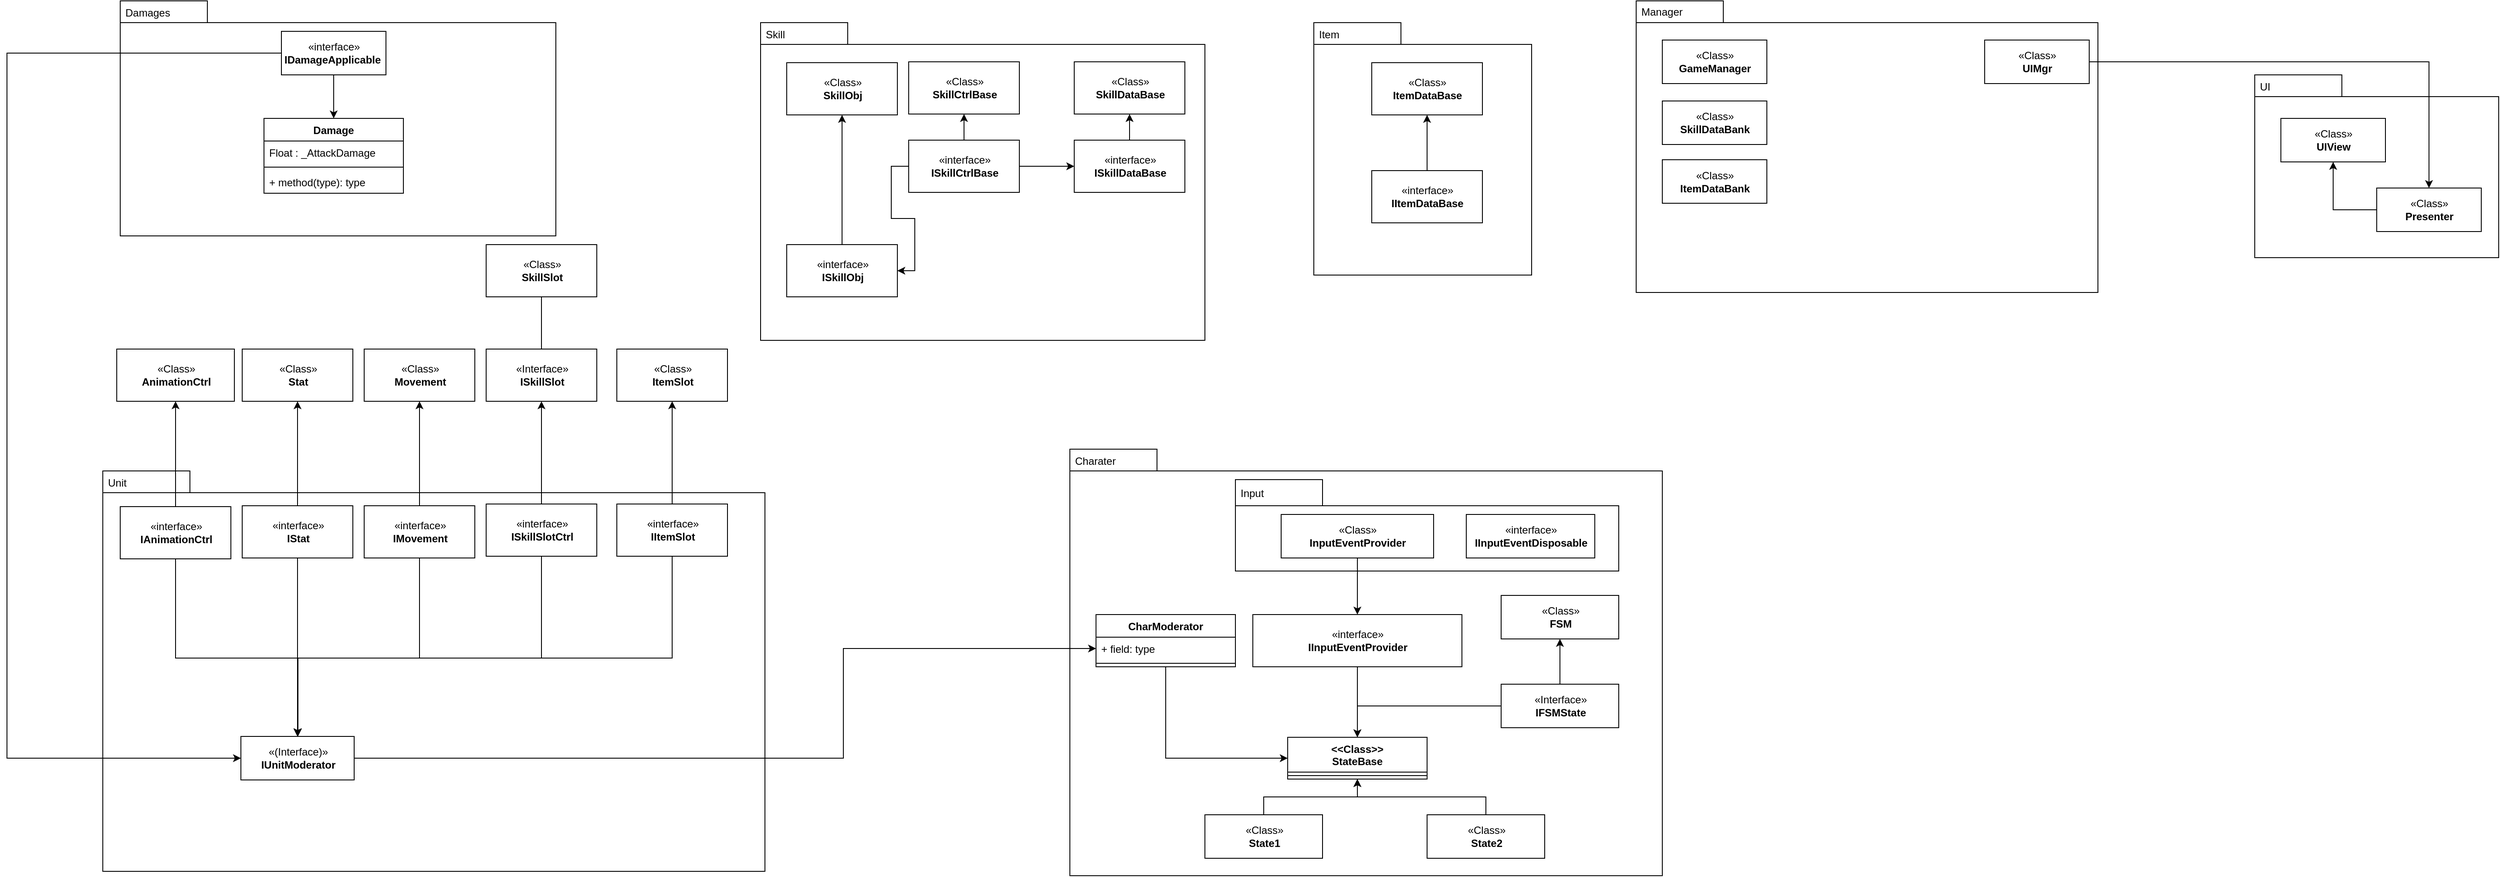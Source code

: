 <mxfile version="16.6.4" type="device"><diagram id="ulOxCtGkrmBJafPuOs3y" name="Page-1"><mxGraphModel dx="4907" dy="1291" grid="1" gridSize="10" guides="1" tooltips="1" connect="1" arrows="1" fold="1" page="1" pageScale="1" pageWidth="827" pageHeight="1169" math="0" shadow="0"><root><mxCell id="0"/><mxCell id="1" parent="0"/><mxCell id="3Dm3x2Fa9XAhkVuieTsR-1" value="" style="shape=folder;fontStyle=1;spacingTop=10;tabWidth=100;tabHeight=25;tabPosition=left;html=1;" vertex="1" parent="1"><mxGeometry x="-2280" y="555" width="760" height="460" as="geometry"/></mxCell><mxCell id="3Dm3x2Fa9XAhkVuieTsR-2" value="Unit" style="text;strokeColor=none;fillColor=none;align=left;verticalAlign=top;spacingLeft=4;spacingRight=4;overflow=hidden;rotatable=0;points=[[0,0.5],[1,0.5]];portConstraint=eastwest;" vertex="1" parent="1"><mxGeometry x="-2280" y="555" width="100" height="26" as="geometry"/></mxCell><mxCell id="3Dm3x2Fa9XAhkVuieTsR-3" value="" style="edgeStyle=orthogonalEdgeStyle;rounded=0;orthogonalLoop=1;jettySize=auto;html=1;" edge="1" parent="1" source="3Dm3x2Fa9XAhkVuieTsR-5" target="3Dm3x2Fa9XAhkVuieTsR-13"><mxGeometry relative="1" as="geometry"/></mxCell><mxCell id="3Dm3x2Fa9XAhkVuieTsR-4" style="edgeStyle=orthogonalEdgeStyle;rounded=0;orthogonalLoop=1;jettySize=auto;html=1;entryX=0.5;entryY=0;entryDx=0;entryDy=0;" edge="1" parent="1" source="3Dm3x2Fa9XAhkVuieTsR-5" target="3Dm3x2Fa9XAhkVuieTsR-12"><mxGeometry relative="1" as="geometry"><Array as="points"><mxPoint x="-2196" y="770"/><mxPoint x="-2056" y="770"/></Array></mxGeometry></mxCell><mxCell id="3Dm3x2Fa9XAhkVuieTsR-5" value="«interface»&lt;br&gt;&lt;b&gt;IAnimationCtrl&lt;br&gt;&lt;/b&gt;" style="html=1;" vertex="1" parent="1"><mxGeometry x="-2260" y="596" width="127" height="60" as="geometry"/></mxCell><mxCell id="3Dm3x2Fa9XAhkVuieTsR-6" value="" style="edgeStyle=orthogonalEdgeStyle;rounded=0;orthogonalLoop=1;jettySize=auto;html=1;" edge="1" parent="1" source="3Dm3x2Fa9XAhkVuieTsR-8" target="3Dm3x2Fa9XAhkVuieTsR-14"><mxGeometry relative="1" as="geometry"/></mxCell><mxCell id="3Dm3x2Fa9XAhkVuieTsR-7" style="edgeStyle=orthogonalEdgeStyle;rounded=0;orthogonalLoop=1;jettySize=auto;html=1;entryX=0.5;entryY=0;entryDx=0;entryDy=0;" edge="1" parent="1" source="3Dm3x2Fa9XAhkVuieTsR-8" target="3Dm3x2Fa9XAhkVuieTsR-12"><mxGeometry relative="1" as="geometry"/></mxCell><mxCell id="3Dm3x2Fa9XAhkVuieTsR-8" value="«interface»&lt;br&gt;&lt;b&gt;IStat&lt;br&gt;&lt;/b&gt;" style="html=1;" vertex="1" parent="1"><mxGeometry x="-2120" y="595" width="127" height="60" as="geometry"/></mxCell><mxCell id="3Dm3x2Fa9XAhkVuieTsR-9" value="" style="edgeStyle=orthogonalEdgeStyle;rounded=0;orthogonalLoop=1;jettySize=auto;html=1;" edge="1" parent="1" source="3Dm3x2Fa9XAhkVuieTsR-11" target="3Dm3x2Fa9XAhkVuieTsR-15"><mxGeometry relative="1" as="geometry"/></mxCell><mxCell id="3Dm3x2Fa9XAhkVuieTsR-10" style="edgeStyle=orthogonalEdgeStyle;rounded=0;orthogonalLoop=1;jettySize=auto;html=1;" edge="1" parent="1" source="3Dm3x2Fa9XAhkVuieTsR-11" target="3Dm3x2Fa9XAhkVuieTsR-12"><mxGeometry relative="1" as="geometry"><Array as="points"><mxPoint x="-1916" y="770"/><mxPoint x="-2056" y="770"/></Array></mxGeometry></mxCell><mxCell id="3Dm3x2Fa9XAhkVuieTsR-11" value="«interface»&lt;br&gt;&lt;b&gt;IMovement&lt;br&gt;&lt;/b&gt;" style="html=1;" vertex="1" parent="1"><mxGeometry x="-1980" y="595" width="127" height="60" as="geometry"/></mxCell><mxCell id="3Dm3x2Fa9XAhkVuieTsR-12" value="«(Interface)»&lt;br&gt;&lt;b&gt;IUnitModerator&lt;br&gt;&lt;/b&gt;" style="html=1;" vertex="1" parent="1"><mxGeometry x="-2121.5" y="860" width="130" height="50" as="geometry"/></mxCell><mxCell id="3Dm3x2Fa9XAhkVuieTsR-13" value="«Class»&lt;br&gt;&lt;b&gt;AnimationCtrl&lt;/b&gt;" style="html=1;" vertex="1" parent="1"><mxGeometry x="-2264" y="415" width="135" height="60" as="geometry"/></mxCell><mxCell id="3Dm3x2Fa9XAhkVuieTsR-14" value="«Class»&lt;br&gt;&lt;b&gt;Stat&lt;br&gt;&lt;/b&gt;" style="html=1;" vertex="1" parent="1"><mxGeometry x="-2120" y="415" width="127" height="60" as="geometry"/></mxCell><mxCell id="3Dm3x2Fa9XAhkVuieTsR-15" value="«Class»&lt;br&gt;&lt;b&gt;Movement&lt;br&gt;&lt;/b&gt;" style="html=1;" vertex="1" parent="1"><mxGeometry x="-1980" y="415" width="127" height="60" as="geometry"/></mxCell><mxCell id="3Dm3x2Fa9XAhkVuieTsR-16" value="" style="shape=folder;fontStyle=1;spacingTop=10;tabWidth=100;tabHeight=25;tabPosition=left;html=1;" vertex="1" parent="1"><mxGeometry x="-1170" y="530" width="680" height="490" as="geometry"/></mxCell><mxCell id="3Dm3x2Fa9XAhkVuieTsR-17" value="Charater" style="text;strokeColor=none;fillColor=none;align=left;verticalAlign=top;spacingLeft=4;spacingRight=4;overflow=hidden;rotatable=0;points=[[0,0.5],[1,0.5]];portConstraint=eastwest;" vertex="1" parent="1"><mxGeometry x="-1170" y="530" width="100" height="26" as="geometry"/></mxCell><mxCell id="3Dm3x2Fa9XAhkVuieTsR-18" value="" style="shape=folder;fontStyle=1;spacingTop=10;tabWidth=100;tabHeight=30;tabPosition=left;html=1;" vertex="1" parent="1"><mxGeometry x="-980" y="565" width="440" height="105" as="geometry"/></mxCell><mxCell id="3Dm3x2Fa9XAhkVuieTsR-19" value="Input" style="text;strokeColor=none;fillColor=none;align=left;verticalAlign=top;spacingLeft=4;spacingRight=4;overflow=hidden;rotatable=0;points=[[0,0.5],[1,0.5]];portConstraint=eastwest;" vertex="1" parent="1"><mxGeometry x="-980" y="567" width="100" height="26" as="geometry"/></mxCell><mxCell id="3Dm3x2Fa9XAhkVuieTsR-20" value="«Class»&lt;br&gt;&lt;b&gt;InputEventProvider&lt;/b&gt;" style="html=1;" vertex="1" parent="1"><mxGeometry x="-927.5" y="605" width="175" height="50" as="geometry"/></mxCell><mxCell id="3Dm3x2Fa9XAhkVuieTsR-21" style="edgeStyle=orthogonalEdgeStyle;rounded=0;orthogonalLoop=1;jettySize=auto;html=1;entryX=0.5;entryY=0;entryDx=0;entryDy=0;" edge="1" parent="1" source="3Dm3x2Fa9XAhkVuieTsR-22" target="3Dm3x2Fa9XAhkVuieTsR-36"><mxGeometry relative="1" as="geometry"/></mxCell><mxCell id="3Dm3x2Fa9XAhkVuieTsR-22" value="«interface»&lt;br&gt;&lt;b&gt;IInputEventProvider&lt;/b&gt;" style="html=1;" vertex="1" parent="1"><mxGeometry x="-960" y="720" width="240" height="60" as="geometry"/></mxCell><mxCell id="3Dm3x2Fa9XAhkVuieTsR-23" value="" style="endArrow=classic;html=1;rounded=0;" edge="1" parent="1" source="3Dm3x2Fa9XAhkVuieTsR-20" target="3Dm3x2Fa9XAhkVuieTsR-22"><mxGeometry width="50" height="50" relative="1" as="geometry"><mxPoint x="-730" y="235" as="sourcePoint"/><mxPoint x="-824.48" y="302.65" as="targetPoint"/></mxGeometry></mxCell><mxCell id="3Dm3x2Fa9XAhkVuieTsR-24" value="«Class»&lt;br&gt;&lt;b&gt;FSM&lt;/b&gt;" style="html=1;" vertex="1" parent="1"><mxGeometry x="-675" y="698" width="135" height="50" as="geometry"/></mxCell><mxCell id="3Dm3x2Fa9XAhkVuieTsR-25" style="edgeStyle=orthogonalEdgeStyle;rounded=0;orthogonalLoop=1;jettySize=auto;html=1;entryX=0.5;entryY=1;entryDx=0;entryDy=0;" edge="1" parent="1" source="3Dm3x2Fa9XAhkVuieTsR-26" target="3Dm3x2Fa9XAhkVuieTsR-36"><mxGeometry relative="1" as="geometry"/></mxCell><mxCell id="3Dm3x2Fa9XAhkVuieTsR-26" value="«Class»&lt;br&gt;&lt;b&gt;State1&lt;/b&gt;" style="html=1;" vertex="1" parent="1"><mxGeometry x="-1015" y="950" width="135" height="50" as="geometry"/></mxCell><mxCell id="3Dm3x2Fa9XAhkVuieTsR-27" style="edgeStyle=orthogonalEdgeStyle;rounded=0;orthogonalLoop=1;jettySize=auto;html=1;entryX=0.5;entryY=1;entryDx=0;entryDy=0;" edge="1" parent="1" source="3Dm3x2Fa9XAhkVuieTsR-28" target="3Dm3x2Fa9XAhkVuieTsR-36"><mxGeometry relative="1" as="geometry"/></mxCell><mxCell id="3Dm3x2Fa9XAhkVuieTsR-28" value="«Class»&lt;br&gt;&lt;b&gt;State2&lt;/b&gt;" style="html=1;" vertex="1" parent="1"><mxGeometry x="-760" y="950" width="135" height="50" as="geometry"/></mxCell><mxCell id="3Dm3x2Fa9XAhkVuieTsR-29" style="edgeStyle=orthogonalEdgeStyle;rounded=0;orthogonalLoop=1;jettySize=auto;html=1;entryX=0.5;entryY=1;entryDx=0;entryDy=0;" edge="1" parent="1" source="3Dm3x2Fa9XAhkVuieTsR-31" target="3Dm3x2Fa9XAhkVuieTsR-24"><mxGeometry relative="1" as="geometry"/></mxCell><mxCell id="3Dm3x2Fa9XAhkVuieTsR-30" style="edgeStyle=orthogonalEdgeStyle;rounded=0;orthogonalLoop=1;jettySize=auto;html=1;entryX=0.5;entryY=0;entryDx=0;entryDy=0;" edge="1" parent="1" source="3Dm3x2Fa9XAhkVuieTsR-31" target="3Dm3x2Fa9XAhkVuieTsR-36"><mxGeometry relative="1" as="geometry"/></mxCell><mxCell id="3Dm3x2Fa9XAhkVuieTsR-31" value="«Interface»&lt;br&gt;&lt;b&gt;IFSMState&lt;/b&gt;" style="html=1;" vertex="1" parent="1"><mxGeometry x="-675" y="800" width="135" height="50" as="geometry"/></mxCell><mxCell id="3Dm3x2Fa9XAhkVuieTsR-32" value="«interface»&lt;br&gt;&lt;b&gt;IInputEventDisposable&lt;/b&gt;" style="html=1;" vertex="1" parent="1"><mxGeometry x="-715" y="605" width="147.5" height="50" as="geometry"/></mxCell><mxCell id="3Dm3x2Fa9XAhkVuieTsR-105" style="edgeStyle=orthogonalEdgeStyle;rounded=0;orthogonalLoop=1;jettySize=auto;html=1;entryX=0;entryY=0.5;entryDx=0;entryDy=0;" edge="1" parent="1" source="3Dm3x2Fa9XAhkVuieTsR-33" target="3Dm3x2Fa9XAhkVuieTsR-36"><mxGeometry relative="1" as="geometry"><Array as="points"><mxPoint x="-1060" y="885"/></Array></mxGeometry></mxCell><mxCell id="3Dm3x2Fa9XAhkVuieTsR-33" value="CharModerator" style="swimlane;fontStyle=1;align=center;verticalAlign=top;childLayout=stackLayout;horizontal=1;startSize=26;horizontalStack=0;resizeParent=1;resizeParentMax=0;resizeLast=0;collapsible=1;marginBottom=0;" vertex="1" parent="1"><mxGeometry x="-1140" y="720" width="160" height="60" as="geometry"/></mxCell><mxCell id="3Dm3x2Fa9XAhkVuieTsR-34" value="+ field: type" style="text;strokeColor=none;fillColor=none;align=left;verticalAlign=top;spacingLeft=4;spacingRight=4;overflow=hidden;rotatable=0;points=[[0,0.5],[1,0.5]];portConstraint=eastwest;" vertex="1" parent="3Dm3x2Fa9XAhkVuieTsR-33"><mxGeometry y="26" width="160" height="26" as="geometry"/></mxCell><mxCell id="3Dm3x2Fa9XAhkVuieTsR-35" value="" style="line;strokeWidth=1;fillColor=none;align=left;verticalAlign=middle;spacingTop=-1;spacingLeft=3;spacingRight=3;rotatable=0;labelPosition=right;points=[];portConstraint=eastwest;" vertex="1" parent="3Dm3x2Fa9XAhkVuieTsR-33"><mxGeometry y="52" width="160" height="8" as="geometry"/></mxCell><mxCell id="3Dm3x2Fa9XAhkVuieTsR-36" value="&lt;&lt;Class&gt;&gt;&#10;StateBase" style="swimlane;fontStyle=1;align=center;verticalAlign=top;childLayout=stackLayout;horizontal=1;startSize=40;horizontalStack=0;resizeParent=1;resizeParentMax=0;resizeLast=0;collapsible=1;marginBottom=0;" vertex="1" parent="1"><mxGeometry x="-920" y="861" width="160" height="48" as="geometry"/></mxCell><mxCell id="3Dm3x2Fa9XAhkVuieTsR-37" value="" style="line;strokeWidth=1;fillColor=none;align=left;verticalAlign=middle;spacingTop=-1;spacingLeft=3;spacingRight=3;rotatable=0;labelPosition=right;points=[];portConstraint=eastwest;" vertex="1" parent="3Dm3x2Fa9XAhkVuieTsR-36"><mxGeometry y="40" width="160" height="8" as="geometry"/></mxCell><mxCell id="3Dm3x2Fa9XAhkVuieTsR-47" style="edgeStyle=orthogonalEdgeStyle;rounded=0;orthogonalLoop=1;jettySize=auto;html=1;entryX=0;entryY=0.5;entryDx=0;entryDy=0;" edge="1" parent="1" source="3Dm3x2Fa9XAhkVuieTsR-12" target="3Dm3x2Fa9XAhkVuieTsR-34"><mxGeometry relative="1" as="geometry"><Array as="points"><mxPoint x="-1430" y="885"/><mxPoint x="-1430" y="759"/></Array></mxGeometry></mxCell><mxCell id="3Dm3x2Fa9XAhkVuieTsR-48" value="" style="shape=folder;fontStyle=1;spacingTop=10;tabWidth=100;tabHeight=25;tabPosition=left;html=1;" vertex="1" parent="1"><mxGeometry x="-1525" y="40" width="510" height="365" as="geometry"/></mxCell><mxCell id="3Dm3x2Fa9XAhkVuieTsR-49" value="Skill" style="text;strokeColor=none;fillColor=none;align=left;verticalAlign=top;spacingLeft=4;spacingRight=4;overflow=hidden;rotatable=0;points=[[0,0.5],[1,0.5]];portConstraint=eastwest;" vertex="1" parent="1"><mxGeometry x="-1525" y="40" width="100" height="26" as="geometry"/></mxCell><mxCell id="3Dm3x2Fa9XAhkVuieTsR-56" style="edgeStyle=orthogonalEdgeStyle;rounded=0;orthogonalLoop=1;jettySize=auto;html=1;entryX=0.5;entryY=1;entryDx=0;entryDy=0;" edge="1" parent="1" source="3Dm3x2Fa9XAhkVuieTsR-50" target="3Dm3x2Fa9XAhkVuieTsR-53"><mxGeometry relative="1" as="geometry"/></mxCell><mxCell id="3Dm3x2Fa9XAhkVuieTsR-50" value="«interface»&lt;br&gt;&lt;b&gt;ISkillObj&lt;br&gt;&lt;/b&gt;" style="html=1;" vertex="1" parent="1"><mxGeometry x="-1495" y="295" width="127" height="60" as="geometry"/></mxCell><mxCell id="3Dm3x2Fa9XAhkVuieTsR-57" style="edgeStyle=orthogonalEdgeStyle;rounded=0;orthogonalLoop=1;jettySize=auto;html=1;entryX=0.5;entryY=1;entryDx=0;entryDy=0;" edge="1" parent="1" source="3Dm3x2Fa9XAhkVuieTsR-51" target="3Dm3x2Fa9XAhkVuieTsR-54"><mxGeometry relative="1" as="geometry"/></mxCell><mxCell id="3Dm3x2Fa9XAhkVuieTsR-59" style="edgeStyle=orthogonalEdgeStyle;rounded=0;orthogonalLoop=1;jettySize=auto;html=1;entryX=1;entryY=0.5;entryDx=0;entryDy=0;" edge="1" parent="1" source="3Dm3x2Fa9XAhkVuieTsR-51" target="3Dm3x2Fa9XAhkVuieTsR-50"><mxGeometry relative="1" as="geometry"/></mxCell><mxCell id="3Dm3x2Fa9XAhkVuieTsR-61" style="edgeStyle=orthogonalEdgeStyle;rounded=0;orthogonalLoop=1;jettySize=auto;html=1;entryX=0;entryY=0.5;entryDx=0;entryDy=0;" edge="1" parent="1" source="3Dm3x2Fa9XAhkVuieTsR-51" target="3Dm3x2Fa9XAhkVuieTsR-52"><mxGeometry relative="1" as="geometry"/></mxCell><mxCell id="3Dm3x2Fa9XAhkVuieTsR-51" value="«interface»&lt;br&gt;&lt;b&gt;ISkillCtrlBase&lt;br&gt;&lt;/b&gt;" style="html=1;" vertex="1" parent="1"><mxGeometry x="-1355" y="175" width="127" height="60" as="geometry"/></mxCell><mxCell id="3Dm3x2Fa9XAhkVuieTsR-58" style="edgeStyle=orthogonalEdgeStyle;rounded=0;orthogonalLoop=1;jettySize=auto;html=1;entryX=0.5;entryY=1;entryDx=0;entryDy=0;" edge="1" parent="1" source="3Dm3x2Fa9XAhkVuieTsR-52" target="3Dm3x2Fa9XAhkVuieTsR-55"><mxGeometry relative="1" as="geometry"/></mxCell><mxCell id="3Dm3x2Fa9XAhkVuieTsR-52" value="«interface»&lt;br&gt;&lt;b&gt;ISkillDataBase&lt;br&gt;&lt;/b&gt;" style="html=1;" vertex="1" parent="1"><mxGeometry x="-1165" y="175" width="127" height="60" as="geometry"/></mxCell><mxCell id="3Dm3x2Fa9XAhkVuieTsR-53" value="«Class»&lt;br&gt;&lt;b&gt;SkillObj&lt;br&gt;&lt;/b&gt;" style="html=1;" vertex="1" parent="1"><mxGeometry x="-1495" y="86" width="127" height="60" as="geometry"/></mxCell><mxCell id="3Dm3x2Fa9XAhkVuieTsR-54" value="«Class»&lt;br&gt;&lt;b&gt;SkillCtrlBase&lt;br&gt;&lt;/b&gt;" style="html=1;" vertex="1" parent="1"><mxGeometry x="-1355" y="85" width="127" height="60" as="geometry"/></mxCell><mxCell id="3Dm3x2Fa9XAhkVuieTsR-55" value="«Class»&lt;br&gt;&lt;b&gt;SkillDataBase&lt;br&gt;&lt;/b&gt;" style="html=1;" vertex="1" parent="1"><mxGeometry x="-1165" y="85" width="127" height="60" as="geometry"/></mxCell><mxCell id="3Dm3x2Fa9XAhkVuieTsR-65" style="edgeStyle=orthogonalEdgeStyle;rounded=0;orthogonalLoop=1;jettySize=auto;html=1;entryX=0.5;entryY=1;entryDx=0;entryDy=0;" edge="1" parent="1" source="3Dm3x2Fa9XAhkVuieTsR-62" target="3Dm3x2Fa9XAhkVuieTsR-64"><mxGeometry relative="1" as="geometry"/></mxCell><mxCell id="3Dm3x2Fa9XAhkVuieTsR-66" style="edgeStyle=orthogonalEdgeStyle;rounded=0;orthogonalLoop=1;jettySize=auto;html=1;entryX=0.5;entryY=0;entryDx=0;entryDy=0;" edge="1" parent="1" source="3Dm3x2Fa9XAhkVuieTsR-62" target="3Dm3x2Fa9XAhkVuieTsR-12"><mxGeometry relative="1" as="geometry"><Array as="points"><mxPoint x="-1776" y="770"/><mxPoint x="-2056" y="770"/></Array></mxGeometry></mxCell><mxCell id="3Dm3x2Fa9XAhkVuieTsR-62" value="«interface»&lt;br&gt;&lt;b&gt;ISkillSlotCtrl&lt;br&gt;&lt;/b&gt;" style="html=1;" vertex="1" parent="1"><mxGeometry x="-1840" y="593" width="127" height="60" as="geometry"/></mxCell><mxCell id="3Dm3x2Fa9XAhkVuieTsR-103" value="" style="edgeStyle=orthogonalEdgeStyle;rounded=0;orthogonalLoop=1;jettySize=auto;html=1;" edge="1" parent="1" source="3Dm3x2Fa9XAhkVuieTsR-64"><mxGeometry relative="1" as="geometry"><mxPoint x="-1776.5" y="345" as="targetPoint"/></mxGeometry></mxCell><mxCell id="3Dm3x2Fa9XAhkVuieTsR-64" value="«Interface»&lt;br&gt;&lt;b&gt;ISkillSlot&lt;br&gt;&lt;/b&gt;" style="html=1;" vertex="1" parent="1"><mxGeometry x="-1840" y="415" width="127" height="60" as="geometry"/></mxCell><mxCell id="3Dm3x2Fa9XAhkVuieTsR-68" value="" style="shape=folder;fontStyle=1;spacingTop=10;tabWidth=100;tabHeight=25;tabPosition=left;html=1;" vertex="1" parent="1"><mxGeometry x="-890" y="40" width="250" height="290" as="geometry"/></mxCell><mxCell id="3Dm3x2Fa9XAhkVuieTsR-70" value="Item" style="text;strokeColor=none;fillColor=none;align=left;verticalAlign=top;spacingLeft=4;spacingRight=4;overflow=hidden;rotatable=0;points=[[0,0.5],[1,0.5]];portConstraint=eastwest;" vertex="1" parent="1"><mxGeometry x="-890" y="40" width="100" height="26" as="geometry"/></mxCell><mxCell id="3Dm3x2Fa9XAhkVuieTsR-73" style="edgeStyle=orthogonalEdgeStyle;rounded=0;orthogonalLoop=1;jettySize=auto;html=1;entryX=0.5;entryY=1;entryDx=0;entryDy=0;" edge="1" parent="1" source="3Dm3x2Fa9XAhkVuieTsR-71" target="3Dm3x2Fa9XAhkVuieTsR-72"><mxGeometry relative="1" as="geometry"/></mxCell><mxCell id="3Dm3x2Fa9XAhkVuieTsR-71" value="«interface»&lt;br&gt;&lt;b&gt;IItemDataBase&lt;br&gt;&lt;/b&gt;" style="html=1;" vertex="1" parent="1"><mxGeometry x="-823.5" y="210" width="127" height="60" as="geometry"/></mxCell><mxCell id="3Dm3x2Fa9XAhkVuieTsR-72" value="«Class»&lt;br&gt;&lt;b&gt;ItemDataBase&lt;br&gt;&lt;/b&gt;" style="html=1;" vertex="1" parent="1"><mxGeometry x="-823.5" y="86" width="127" height="60" as="geometry"/></mxCell><mxCell id="3Dm3x2Fa9XAhkVuieTsR-76" style="edgeStyle=orthogonalEdgeStyle;rounded=0;orthogonalLoop=1;jettySize=auto;html=1;entryX=0.5;entryY=1;entryDx=0;entryDy=0;" edge="1" parent="1" source="3Dm3x2Fa9XAhkVuieTsR-74" target="3Dm3x2Fa9XAhkVuieTsR-75"><mxGeometry relative="1" as="geometry"><mxPoint x="-1626.5" y="480" as="targetPoint"/></mxGeometry></mxCell><mxCell id="3Dm3x2Fa9XAhkVuieTsR-78" style="edgeStyle=orthogonalEdgeStyle;rounded=0;orthogonalLoop=1;jettySize=auto;html=1;entryX=0.5;entryY=0;entryDx=0;entryDy=0;" edge="1" parent="1" source="3Dm3x2Fa9XAhkVuieTsR-74" target="3Dm3x2Fa9XAhkVuieTsR-12"><mxGeometry relative="1" as="geometry"><Array as="points"><mxPoint x="-1626" y="770"/><mxPoint x="-2056" y="770"/></Array></mxGeometry></mxCell><mxCell id="3Dm3x2Fa9XAhkVuieTsR-74" value="«interface»&lt;br&gt;&lt;b&gt;IItemSlot&lt;br&gt;&lt;/b&gt;" style="html=1;" vertex="1" parent="1"><mxGeometry x="-1690" y="593" width="127" height="60" as="geometry"/></mxCell><mxCell id="3Dm3x2Fa9XAhkVuieTsR-75" value="«Class»&lt;br&gt;&lt;b&gt;ItemSlot&lt;br&gt;&lt;/b&gt;" style="html=1;" vertex="1" parent="1"><mxGeometry x="-1690" y="415" width="127" height="60" as="geometry"/></mxCell><mxCell id="3Dm3x2Fa9XAhkVuieTsR-79" value="" style="shape=folder;fontStyle=1;spacingTop=10;tabWidth=100;tabHeight=25;tabPosition=left;html=1;" vertex="1" parent="1"><mxGeometry x="-520" y="15" width="530" height="335" as="geometry"/></mxCell><mxCell id="3Dm3x2Fa9XAhkVuieTsR-80" value="«Class»&lt;br&gt;&lt;b&gt;GameManager&lt;/b&gt;" style="html=1;" vertex="1" parent="1"><mxGeometry x="-490" y="60" width="120" height="50" as="geometry"/></mxCell><mxCell id="3Dm3x2Fa9XAhkVuieTsR-81" value="Manager" style="text;strokeColor=none;fillColor=none;align=left;verticalAlign=top;spacingLeft=4;spacingRight=4;overflow=hidden;rotatable=0;points=[[0,0.5],[1,0.5]];portConstraint=eastwest;" vertex="1" parent="1"><mxGeometry x="-520" y="14" width="100" height="26" as="geometry"/></mxCell><mxCell id="3Dm3x2Fa9XAhkVuieTsR-82" value="«Class»&lt;br&gt;&lt;b&gt;SkillDataBank&lt;/b&gt;" style="html=1;" vertex="1" parent="1"><mxGeometry x="-490" y="130" width="120" height="50" as="geometry"/></mxCell><mxCell id="3Dm3x2Fa9XAhkVuieTsR-83" value="«Class»&lt;br&gt;&lt;b&gt;ItemDataBank&lt;/b&gt;" style="html=1;" vertex="1" parent="1"><mxGeometry x="-490" y="197.5" width="120" height="50" as="geometry"/></mxCell><mxCell id="3Dm3x2Fa9XAhkVuieTsR-84" value="«Class»&lt;br&gt;&lt;b&gt;UIMgr&lt;br&gt;&lt;/b&gt;" style="html=1;" vertex="1" parent="1"><mxGeometry x="-120" y="60" width="120" height="50" as="geometry"/></mxCell><mxCell id="3Dm3x2Fa9XAhkVuieTsR-85" style="edgeStyle=orthogonalEdgeStyle;rounded=0;orthogonalLoop=1;jettySize=auto;html=1;exitX=0.75;exitY=1;exitDx=0;exitDy=0;exitPerimeter=0;entryX=0.575;entryY=1;entryDx=0;entryDy=0;entryPerimeter=0;" edge="1" parent="1" source="3Dm3x2Fa9XAhkVuieTsR-86" target="3Dm3x2Fa9XAhkVuieTsR-90"><mxGeometry relative="1" as="geometry"/></mxCell><mxCell id="3Dm3x2Fa9XAhkVuieTsR-86" value="" style="shape=folder;fontStyle=1;spacingTop=10;tabWidth=100;tabHeight=25;tabPosition=left;html=1;" vertex="1" parent="1"><mxGeometry x="190" y="100" width="280" height="210" as="geometry"/></mxCell><mxCell id="3Dm3x2Fa9XAhkVuieTsR-87" value="UI" style="text;strokeColor=none;fillColor=none;align=left;verticalAlign=top;spacingLeft=4;spacingRight=4;overflow=hidden;rotatable=0;points=[[0,0.5],[1,0.5]];portConstraint=eastwest;" vertex="1" parent="1"><mxGeometry x="190" y="100" width="100" height="26" as="geometry"/></mxCell><mxCell id="3Dm3x2Fa9XAhkVuieTsR-88" value="«Class»&lt;br&gt;&lt;b&gt;UIView&lt;/b&gt;" style="html=1;" vertex="1" parent="1"><mxGeometry x="220" y="150" width="120" height="50" as="geometry"/></mxCell><mxCell id="3Dm3x2Fa9XAhkVuieTsR-89" style="edgeStyle=orthogonalEdgeStyle;rounded=0;orthogonalLoop=1;jettySize=auto;html=1;exitX=0;exitY=0.5;exitDx=0;exitDy=0;entryX=0.5;entryY=1;entryDx=0;entryDy=0;" edge="1" parent="1" source="3Dm3x2Fa9XAhkVuieTsR-90" target="3Dm3x2Fa9XAhkVuieTsR-88"><mxGeometry relative="1" as="geometry"/></mxCell><mxCell id="3Dm3x2Fa9XAhkVuieTsR-90" value="«Class»&lt;br&gt;&lt;b&gt;Presenter&lt;/b&gt;" style="html=1;" vertex="1" parent="1"><mxGeometry x="330" y="230" width="120" height="50" as="geometry"/></mxCell><mxCell id="3Dm3x2Fa9XAhkVuieTsR-91" style="edgeStyle=orthogonalEdgeStyle;rounded=0;orthogonalLoop=1;jettySize=auto;html=1;exitX=1;exitY=0.5;exitDx=0;exitDy=0;" edge="1" parent="1" source="3Dm3x2Fa9XAhkVuieTsR-84" target="3Dm3x2Fa9XAhkVuieTsR-90"><mxGeometry relative="1" as="geometry"><mxPoint x="380" y="245" as="targetPoint"/></mxGeometry></mxCell><mxCell id="3Dm3x2Fa9XAhkVuieTsR-100" value="«Class»&lt;br&gt;&lt;b&gt;SkillSlot&lt;br&gt;&lt;/b&gt;" style="html=1;" vertex="1" parent="1"><mxGeometry x="-1840" y="295" width="127" height="60" as="geometry"/></mxCell><mxCell id="3Dm3x2Fa9XAhkVuieTsR-107" value="" style="shape=folder;fontStyle=1;spacingTop=10;tabWidth=100;tabHeight=25;tabPosition=left;html=1;" vertex="1" parent="1"><mxGeometry x="-2260" y="15" width="500" height="270" as="geometry"/></mxCell><mxCell id="3Dm3x2Fa9XAhkVuieTsR-115" style="edgeStyle=orthogonalEdgeStyle;rounded=0;orthogonalLoop=1;jettySize=auto;html=1;entryX=0;entryY=0.5;entryDx=0;entryDy=0;" edge="1" parent="1" source="3Dm3x2Fa9XAhkVuieTsR-108" target="3Dm3x2Fa9XAhkVuieTsR-12"><mxGeometry relative="1" as="geometry"><Array as="points"><mxPoint x="-2390" y="75"/><mxPoint x="-2390" y="885"/></Array></mxGeometry></mxCell><mxCell id="3Dm3x2Fa9XAhkVuieTsR-108" value="«interface»&lt;br&gt;&lt;b&gt;IDamageApplicable&amp;nbsp;&lt;/b&gt;" style="html=1;" vertex="1" parent="1"><mxGeometry x="-2075" y="50" width="120" height="50" as="geometry"/></mxCell><mxCell id="3Dm3x2Fa9XAhkVuieTsR-109" value="Damages" style="text;strokeColor=none;fillColor=none;align=left;verticalAlign=top;spacingLeft=4;spacingRight=4;overflow=hidden;rotatable=0;points=[[0,0.5],[1,0.5]];portConstraint=eastwest;" vertex="1" parent="1"><mxGeometry x="-2260" y="15" width="100" height="26" as="geometry"/></mxCell><mxCell id="3Dm3x2Fa9XAhkVuieTsR-110" value="Damage" style="swimlane;fontStyle=1;align=center;verticalAlign=top;childLayout=stackLayout;horizontal=1;startSize=26;horizontalStack=0;resizeParent=1;resizeParentMax=0;resizeLast=0;collapsible=1;marginBottom=0;" vertex="1" parent="1"><mxGeometry x="-2095" y="150" width="160" height="86" as="geometry"/></mxCell><mxCell id="3Dm3x2Fa9XAhkVuieTsR-111" value="Float : _AttackDamage" style="text;strokeColor=none;fillColor=none;align=left;verticalAlign=top;spacingLeft=4;spacingRight=4;overflow=hidden;rotatable=0;points=[[0,0.5],[1,0.5]];portConstraint=eastwest;" vertex="1" parent="3Dm3x2Fa9XAhkVuieTsR-110"><mxGeometry y="26" width="160" height="26" as="geometry"/></mxCell><mxCell id="3Dm3x2Fa9XAhkVuieTsR-112" value="" style="line;strokeWidth=1;fillColor=none;align=left;verticalAlign=middle;spacingTop=-1;spacingLeft=3;spacingRight=3;rotatable=0;labelPosition=right;points=[];portConstraint=eastwest;" vertex="1" parent="3Dm3x2Fa9XAhkVuieTsR-110"><mxGeometry y="52" width="160" height="8" as="geometry"/></mxCell><mxCell id="3Dm3x2Fa9XAhkVuieTsR-113" value="+ method(type): type" style="text;strokeColor=none;fillColor=none;align=left;verticalAlign=top;spacingLeft=4;spacingRight=4;overflow=hidden;rotatable=0;points=[[0,0.5],[1,0.5]];portConstraint=eastwest;" vertex="1" parent="3Dm3x2Fa9XAhkVuieTsR-110"><mxGeometry y="60" width="160" height="26" as="geometry"/></mxCell><mxCell id="3Dm3x2Fa9XAhkVuieTsR-114" value="" style="endArrow=classic;html=1;rounded=0;exitX=0.5;exitY=1;exitDx=0;exitDy=0;entryX=0.5;entryY=0;entryDx=0;entryDy=0;" edge="1" parent="1" source="3Dm3x2Fa9XAhkVuieTsR-108" target="3Dm3x2Fa9XAhkVuieTsR-110"><mxGeometry width="50" height="50" relative="1" as="geometry"><mxPoint x="-1560" y="345" as="sourcePoint"/><mxPoint x="-1510" y="295" as="targetPoint"/></mxGeometry></mxCell></root></mxGraphModel></diagram></mxfile>